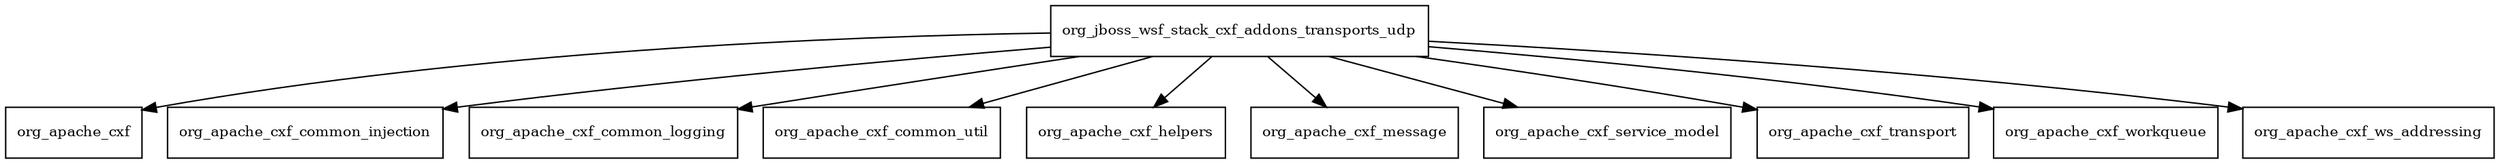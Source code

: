 digraph jbossws_cxf_transports_udp_4_3_0_Final_redhat_3_package_dependencies {
  node [shape = box, fontsize=10.0];
  org_jboss_wsf_stack_cxf_addons_transports_udp -> org_apache_cxf;
  org_jboss_wsf_stack_cxf_addons_transports_udp -> org_apache_cxf_common_injection;
  org_jboss_wsf_stack_cxf_addons_transports_udp -> org_apache_cxf_common_logging;
  org_jboss_wsf_stack_cxf_addons_transports_udp -> org_apache_cxf_common_util;
  org_jboss_wsf_stack_cxf_addons_transports_udp -> org_apache_cxf_helpers;
  org_jboss_wsf_stack_cxf_addons_transports_udp -> org_apache_cxf_message;
  org_jboss_wsf_stack_cxf_addons_transports_udp -> org_apache_cxf_service_model;
  org_jboss_wsf_stack_cxf_addons_transports_udp -> org_apache_cxf_transport;
  org_jboss_wsf_stack_cxf_addons_transports_udp -> org_apache_cxf_workqueue;
  org_jboss_wsf_stack_cxf_addons_transports_udp -> org_apache_cxf_ws_addressing;
}
